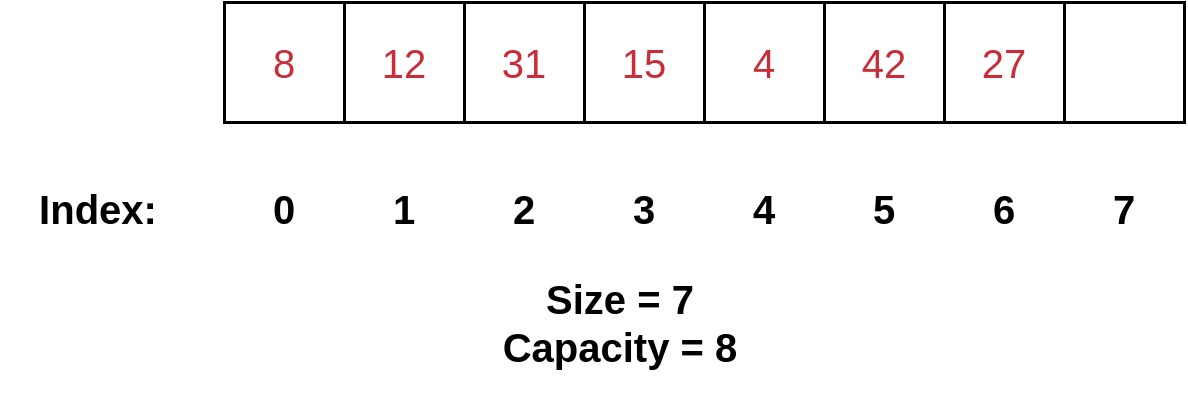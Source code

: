 <?xml version="1.0" encoding="UTF-8"?><mxfile type="Lucidchart-Import" version="17.1.4"><diagram name="Page 1" id="0"><mxGraphModel page="1" pageWidth="1020" pageHeight="1320" grid="1" gridSize="15"><root><mxCell id="0"/><mxCell id="1" parent="0"/><UserObject label="8" lucidchartObjectId="mujDfvVkyIsR" id="2"><mxCell style="html=1;overflow=block;blockSpacing=1;whiteSpace=wrap;fontSize=20;fontColor=#c92d39;spacing=3.8;strokeOpacity=100;strokeWidth=1.5;" vertex="1" parent="1"><mxGeometry x="141" y="30" width="60" height="60" as="geometry"/></mxCell></UserObject><UserObject label="12" lucidchartObjectId="tujDcobaloPS" id="3"><mxCell style="html=1;overflow=block;blockSpacing=1;whiteSpace=wrap;fontSize=20;fontColor=#c92d39;spacing=3.8;strokeOpacity=100;strokeWidth=1.5;" vertex="1" parent="1"><mxGeometry x="201" y="30" width="60" height="60" as="geometry"/></mxCell></UserObject><UserObject label="31" lucidchartObjectId="wujDl7bQ.R2V" id="4"><mxCell style="html=1;overflow=block;blockSpacing=1;whiteSpace=wrap;fontSize=20;fontColor=#c92d39;spacing=3.8;strokeOpacity=100;strokeWidth=1.5;" vertex="1" parent="1"><mxGeometry x="261" y="30" width="60" height="60" as="geometry"/></mxCell></UserObject><UserObject label="15" lucidchartObjectId="yujDvZmZL.Qe" id="5"><mxCell style="html=1;overflow=block;blockSpacing=1;whiteSpace=wrap;fontSize=20;fontColor=#c92d39;spacing=3.8;strokeOpacity=100;strokeWidth=1.5;" vertex="1" parent="1"><mxGeometry x="321" y="30" width="60" height="60" as="geometry"/></mxCell></UserObject><UserObject label="4" lucidchartObjectId="DujDw8ijtMcL" id="6"><mxCell style="html=1;overflow=block;blockSpacing=1;whiteSpace=wrap;fontSize=20;fontColor=#c92d39;spacing=3.8;strokeOpacity=100;strokeWidth=1.5;" vertex="1" parent="1"><mxGeometry x="381" y="30" width="60" height="60" as="geometry"/></mxCell></UserObject><UserObject label="42" lucidchartObjectId="DujDxcq8_Ucf" id="7"><mxCell style="html=1;overflow=block;blockSpacing=1;whiteSpace=wrap;fontSize=20;fontColor=#c92d39;spacing=3.8;strokeOpacity=100;strokeWidth=1.5;" vertex="1" parent="1"><mxGeometry x="441" y="30" width="60" height="60" as="geometry"/></mxCell></UserObject><UserObject label="27" lucidchartObjectId="DujD3Oh7t6up" id="8"><mxCell style="html=1;overflow=block;blockSpacing=1;whiteSpace=wrap;fontSize=20;fontColor=#c92d39;spacing=3.8;strokeOpacity=100;strokeWidth=1.5;" vertex="1" parent="1"><mxGeometry x="501" y="30" width="60" height="60" as="geometry"/></mxCell></UserObject><UserObject label="" lucidchartObjectId="DujDf5D1.9NL" id="9"><mxCell style="html=1;overflow=block;blockSpacing=1;whiteSpace=wrap;fontSize=13;spacing=3.8;strokeOpacity=100;strokeWidth=1.5;" vertex="1" parent="1"><mxGeometry x="561" y="30" width="60" height="60" as="geometry"/></mxCell></UserObject><UserObject label="Index:" lucidchartObjectId="5ujDe6rWS7O1" id="10"><mxCell style="html=1;overflow=block;blockSpacing=1;whiteSpace=wrap;fontSize=20;fontColor=default;fontStyle=1;spacing=3.8;strokeOpacity=0;fillOpacity=0;fillColor=#ffffff;strokeWidth=1.5;" vertex="1" parent="1"><mxGeometry x="30" y="110" width="96" height="45" as="geometry"/></mxCell></UserObject><UserObject label="0" lucidchartObjectId="cvjDoM4yI.sc" id="11"><mxCell style="html=1;overflow=block;blockSpacing=1;whiteSpace=wrap;fontSize=20;fontColor=default;fontStyle=1;spacing=3.8;strokeOpacity=0;fillOpacity=0;fillColor=#ffffff;strokeWidth=1.5;" vertex="1" parent="1"><mxGeometry x="156" y="110" width="30" height="45" as="geometry"/></mxCell></UserObject><UserObject label="1" lucidchartObjectId="0vjDc8FMP.t1" id="12"><mxCell style="html=1;overflow=block;blockSpacing=1;whiteSpace=wrap;fontSize=20;fontColor=default;fontStyle=1;spacing=3.8;strokeOpacity=0;fillOpacity=0;fillColor=#ffffff;strokeWidth=1.5;" vertex="1" parent="1"><mxGeometry x="216" y="110" width="30" height="45" as="geometry"/></mxCell></UserObject><UserObject label="2" lucidchartObjectId="3vjDgw84.ohn" id="13"><mxCell style="html=1;overflow=block;blockSpacing=1;whiteSpace=wrap;fontSize=20;fontColor=default;fontStyle=1;spacing=3.8;strokeOpacity=0;fillOpacity=0;fillColor=#ffffff;strokeWidth=1.5;" vertex="1" parent="1"><mxGeometry x="276" y="110" width="30" height="45" as="geometry"/></mxCell></UserObject><UserObject label="3" lucidchartObjectId="5vjDVCAjyWnh" id="14"><mxCell style="html=1;overflow=block;blockSpacing=1;whiteSpace=wrap;fontSize=20;fontColor=default;fontStyle=1;spacing=3.8;strokeOpacity=0;fillOpacity=0;fillColor=#ffffff;strokeWidth=1.5;" vertex="1" parent="1"><mxGeometry x="336" y="110" width="30" height="45" as="geometry"/></mxCell></UserObject><UserObject label="4" lucidchartObjectId="9vjDswoqa8Bs" id="15"><mxCell style="html=1;overflow=block;blockSpacing=1;whiteSpace=wrap;fontSize=20;fontColor=default;fontStyle=1;spacing=3.8;strokeOpacity=0;fillOpacity=0;fillColor=#ffffff;strokeWidth=1.5;" vertex="1" parent="1"><mxGeometry x="396" y="110" width="30" height="45" as="geometry"/></mxCell></UserObject><UserObject label="5" lucidchartObjectId=".vjDJFoH1hzZ" id="16"><mxCell style="html=1;overflow=block;blockSpacing=1;whiteSpace=wrap;fontSize=20;fontColor=default;fontStyle=1;spacing=3.8;strokeOpacity=0;fillOpacity=0;fillColor=#ffffff;strokeWidth=1.5;" vertex="1" parent="1"><mxGeometry x="456" y="110" width="30" height="45" as="geometry"/></mxCell></UserObject><UserObject label="6" lucidchartObjectId="bwjDwxCB83.D" id="17"><mxCell style="html=1;overflow=block;blockSpacing=1;whiteSpace=wrap;fontSize=20;fontColor=default;fontStyle=1;spacing=3.8;strokeOpacity=0;fillOpacity=0;fillColor=#ffffff;strokeWidth=1.5;" vertex="1" parent="1"><mxGeometry x="516" y="110" width="30" height="45" as="geometry"/></mxCell></UserObject><UserObject label="7" lucidchartObjectId="ewjDc3kDPvh0" id="18"><mxCell style="html=1;overflow=block;blockSpacing=1;whiteSpace=wrap;fontSize=20;fontColor=default;fontStyle=1;spacing=3.8;strokeOpacity=0;fillOpacity=0;fillColor=#ffffff;strokeWidth=1.5;" vertex="1" parent="1"><mxGeometry x="576" y="110" width="30" height="45" as="geometry"/></mxCell></UserObject><UserObject label="Size = 7&#10;Capacity = 8" lucidchartObjectId="cEjDC8SUo7Tp" id="19"><mxCell style="html=1;overflow=block;blockSpacing=1;whiteSpace=wrap;fontSize=20;fontColor=default;fontStyle=1;spacing=3.8;strokeOpacity=0;fillOpacity=0;fillColor=#ffffff;strokeWidth=1.5;" vertex="1" parent="1"><mxGeometry x="276" y="150" width="126" height="80" as="geometry"/></mxCell></UserObject></root></mxGraphModel></diagram></mxfile>